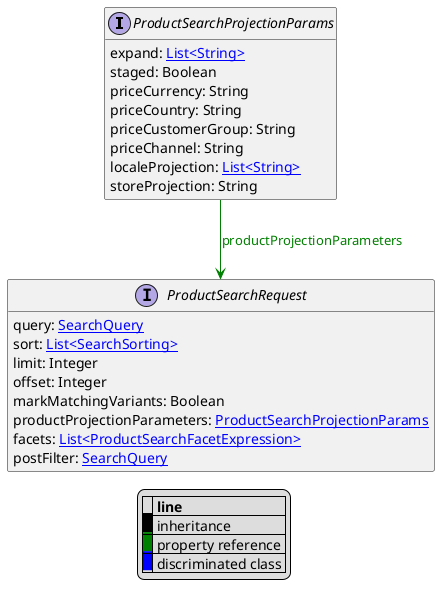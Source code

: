 @startuml

hide empty fields
hide empty methods
legend
|= |= line |
|<back:black>   </back>| inheritance |
|<back:green>   </back>| property reference |
|<back:blue>   </back>| discriminated class |
endlegend
interface ProductSearchProjectionParams [[ProductSearchProjectionParams.svg]]  {
    expand: [[String.svg List<String>]]
    staged: Boolean
    priceCurrency: String
    priceCountry: String
    priceCustomerGroup: String
    priceChannel: String
    localeProjection: [[String.svg List<String>]]
    storeProjection: String
}



interface ProductSearchRequest [[ProductSearchRequest.svg]]  {
    query: [[SearchQuery.svg SearchQuery]]
    sort: [[SearchSorting.svg List<SearchSorting>]]
    limit: Integer
    offset: Integer
    markMatchingVariants: Boolean
    productProjectionParameters: [[ProductSearchProjectionParams.svg ProductSearchProjectionParams]]
    facets: [[ProductSearchFacetExpression.svg List<ProductSearchFacetExpression>]]
    postFilter: [[SearchQuery.svg SearchQuery]]
}

ProductSearchProjectionParams --> ProductSearchRequest #green;text:green : "productProjectionParameters"
@enduml
